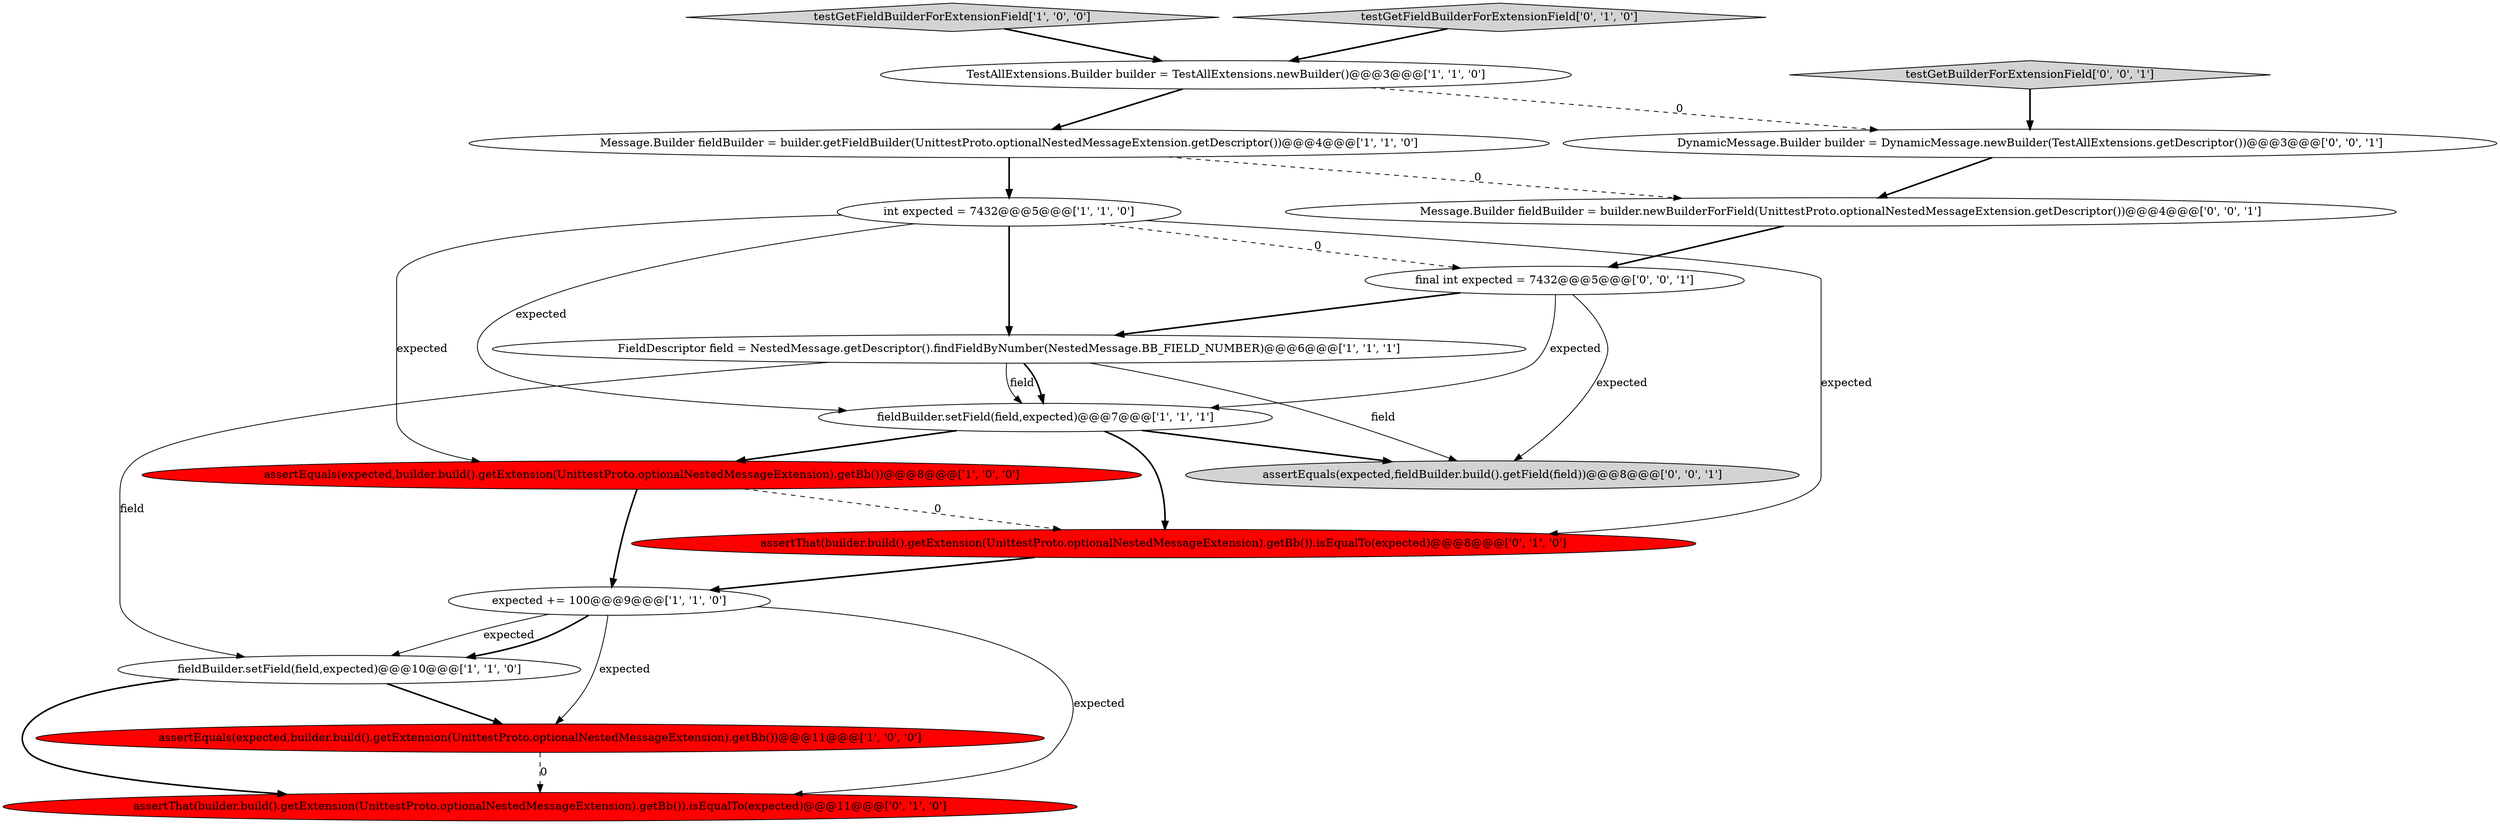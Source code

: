 digraph {
17 [style = filled, label = "assertEquals(expected,fieldBuilder.build().getField(field))@@@8@@@['0', '0', '1']", fillcolor = lightgray, shape = ellipse image = "AAA0AAABBB3BBB"];
0 [style = filled, label = "testGetFieldBuilderForExtensionField['1', '0', '0']", fillcolor = lightgray, shape = diamond image = "AAA0AAABBB1BBB"];
8 [style = filled, label = "TestAllExtensions.Builder builder = TestAllExtensions.newBuilder()@@@3@@@['1', '1', '0']", fillcolor = white, shape = ellipse image = "AAA0AAABBB1BBB"];
6 [style = filled, label = "FieldDescriptor field = NestedMessage.getDescriptor().findFieldByNumber(NestedMessage.BB_FIELD_NUMBER)@@@6@@@['1', '1', '1']", fillcolor = white, shape = ellipse image = "AAA0AAABBB1BBB"];
10 [style = filled, label = "testGetFieldBuilderForExtensionField['0', '1', '0']", fillcolor = lightgray, shape = diamond image = "AAA0AAABBB2BBB"];
9 [style = filled, label = "assertEquals(expected,builder.build().getExtension(UnittestProto.optionalNestedMessageExtension).getBb())@@@11@@@['1', '0', '0']", fillcolor = red, shape = ellipse image = "AAA1AAABBB1BBB"];
12 [style = filled, label = "assertThat(builder.build().getExtension(UnittestProto.optionalNestedMessageExtension).getBb()).isEqualTo(expected)@@@11@@@['0', '1', '0']", fillcolor = red, shape = ellipse image = "AAA1AAABBB2BBB"];
2 [style = filled, label = "Message.Builder fieldBuilder = builder.getFieldBuilder(UnittestProto.optionalNestedMessageExtension.getDescriptor())@@@4@@@['1', '1', '0']", fillcolor = white, shape = ellipse image = "AAA0AAABBB1BBB"];
7 [style = filled, label = "expected += 100@@@9@@@['1', '1', '0']", fillcolor = white, shape = ellipse image = "AAA0AAABBB1BBB"];
13 [style = filled, label = "Message.Builder fieldBuilder = builder.newBuilderForField(UnittestProto.optionalNestedMessageExtension.getDescriptor())@@@4@@@['0', '0', '1']", fillcolor = white, shape = ellipse image = "AAA0AAABBB3BBB"];
14 [style = filled, label = "testGetBuilderForExtensionField['0', '0', '1']", fillcolor = lightgray, shape = diamond image = "AAA0AAABBB3BBB"];
15 [style = filled, label = "final int expected = 7432@@@5@@@['0', '0', '1']", fillcolor = white, shape = ellipse image = "AAA0AAABBB3BBB"];
1 [style = filled, label = "int expected = 7432@@@5@@@['1', '1', '0']", fillcolor = white, shape = ellipse image = "AAA0AAABBB1BBB"];
5 [style = filled, label = "fieldBuilder.setField(field,expected)@@@7@@@['1', '1', '1']", fillcolor = white, shape = ellipse image = "AAA0AAABBB1BBB"];
11 [style = filled, label = "assertThat(builder.build().getExtension(UnittestProto.optionalNestedMessageExtension).getBb()).isEqualTo(expected)@@@8@@@['0', '1', '0']", fillcolor = red, shape = ellipse image = "AAA1AAABBB2BBB"];
3 [style = filled, label = "fieldBuilder.setField(field,expected)@@@10@@@['1', '1', '0']", fillcolor = white, shape = ellipse image = "AAA0AAABBB1BBB"];
4 [style = filled, label = "assertEquals(expected,builder.build().getExtension(UnittestProto.optionalNestedMessageExtension).getBb())@@@8@@@['1', '0', '0']", fillcolor = red, shape = ellipse image = "AAA1AAABBB1BBB"];
16 [style = filled, label = "DynamicMessage.Builder builder = DynamicMessage.newBuilder(TestAllExtensions.getDescriptor())@@@3@@@['0', '0', '1']", fillcolor = white, shape = ellipse image = "AAA0AAABBB3BBB"];
14->16 [style = bold, label=""];
16->13 [style = bold, label=""];
6->5 [style = solid, label="field"];
8->16 [style = dashed, label="0"];
2->1 [style = bold, label=""];
1->15 [style = dashed, label="0"];
15->5 [style = solid, label="expected"];
7->9 [style = solid, label="expected"];
6->3 [style = solid, label="field"];
15->6 [style = bold, label=""];
3->12 [style = bold, label=""];
7->12 [style = solid, label="expected"];
5->17 [style = bold, label=""];
7->3 [style = solid, label="expected"];
1->4 [style = solid, label="expected"];
7->3 [style = bold, label=""];
4->7 [style = bold, label=""];
15->17 [style = solid, label="expected"];
6->17 [style = solid, label="field"];
3->9 [style = bold, label=""];
6->5 [style = bold, label=""];
1->11 [style = solid, label="expected"];
1->6 [style = bold, label=""];
10->8 [style = bold, label=""];
8->2 [style = bold, label=""];
2->13 [style = dashed, label="0"];
1->5 [style = solid, label="expected"];
5->4 [style = bold, label=""];
0->8 [style = bold, label=""];
5->11 [style = bold, label=""];
9->12 [style = dashed, label="0"];
13->15 [style = bold, label=""];
4->11 [style = dashed, label="0"];
11->7 [style = bold, label=""];
}
